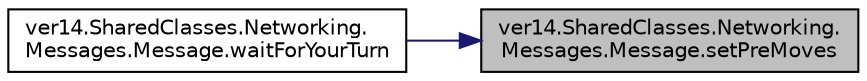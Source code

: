 digraph "ver14.SharedClasses.Networking.Messages.Message.setPreMoves"
{
 // LATEX_PDF_SIZE
  edge [fontname="Helvetica",fontsize="10",labelfontname="Helvetica",labelfontsize="10"];
  node [fontname="Helvetica",fontsize="10",shape=record];
  rankdir="RL";
  Node1 [label="ver14.SharedClasses.Networking.\lMessages.Message.setPreMoves",height=0.2,width=0.4,color="black", fillcolor="grey75", style="filled", fontcolor="black",tooltip=" "];
  Node1 -> Node2 [dir="back",color="midnightblue",fontsize="10",style="solid",fontname="Helvetica"];
  Node2 [label="ver14.SharedClasses.Networking.\lMessages.Message.waitForYourTurn",height=0.2,width=0.4,color="black", fillcolor="white", style="filled",URL="$classver14_1_1_shared_classes_1_1_networking_1_1_messages_1_1_message.html#a7a569950ef8183798e500369f62e6653",tooltip=" "];
}

